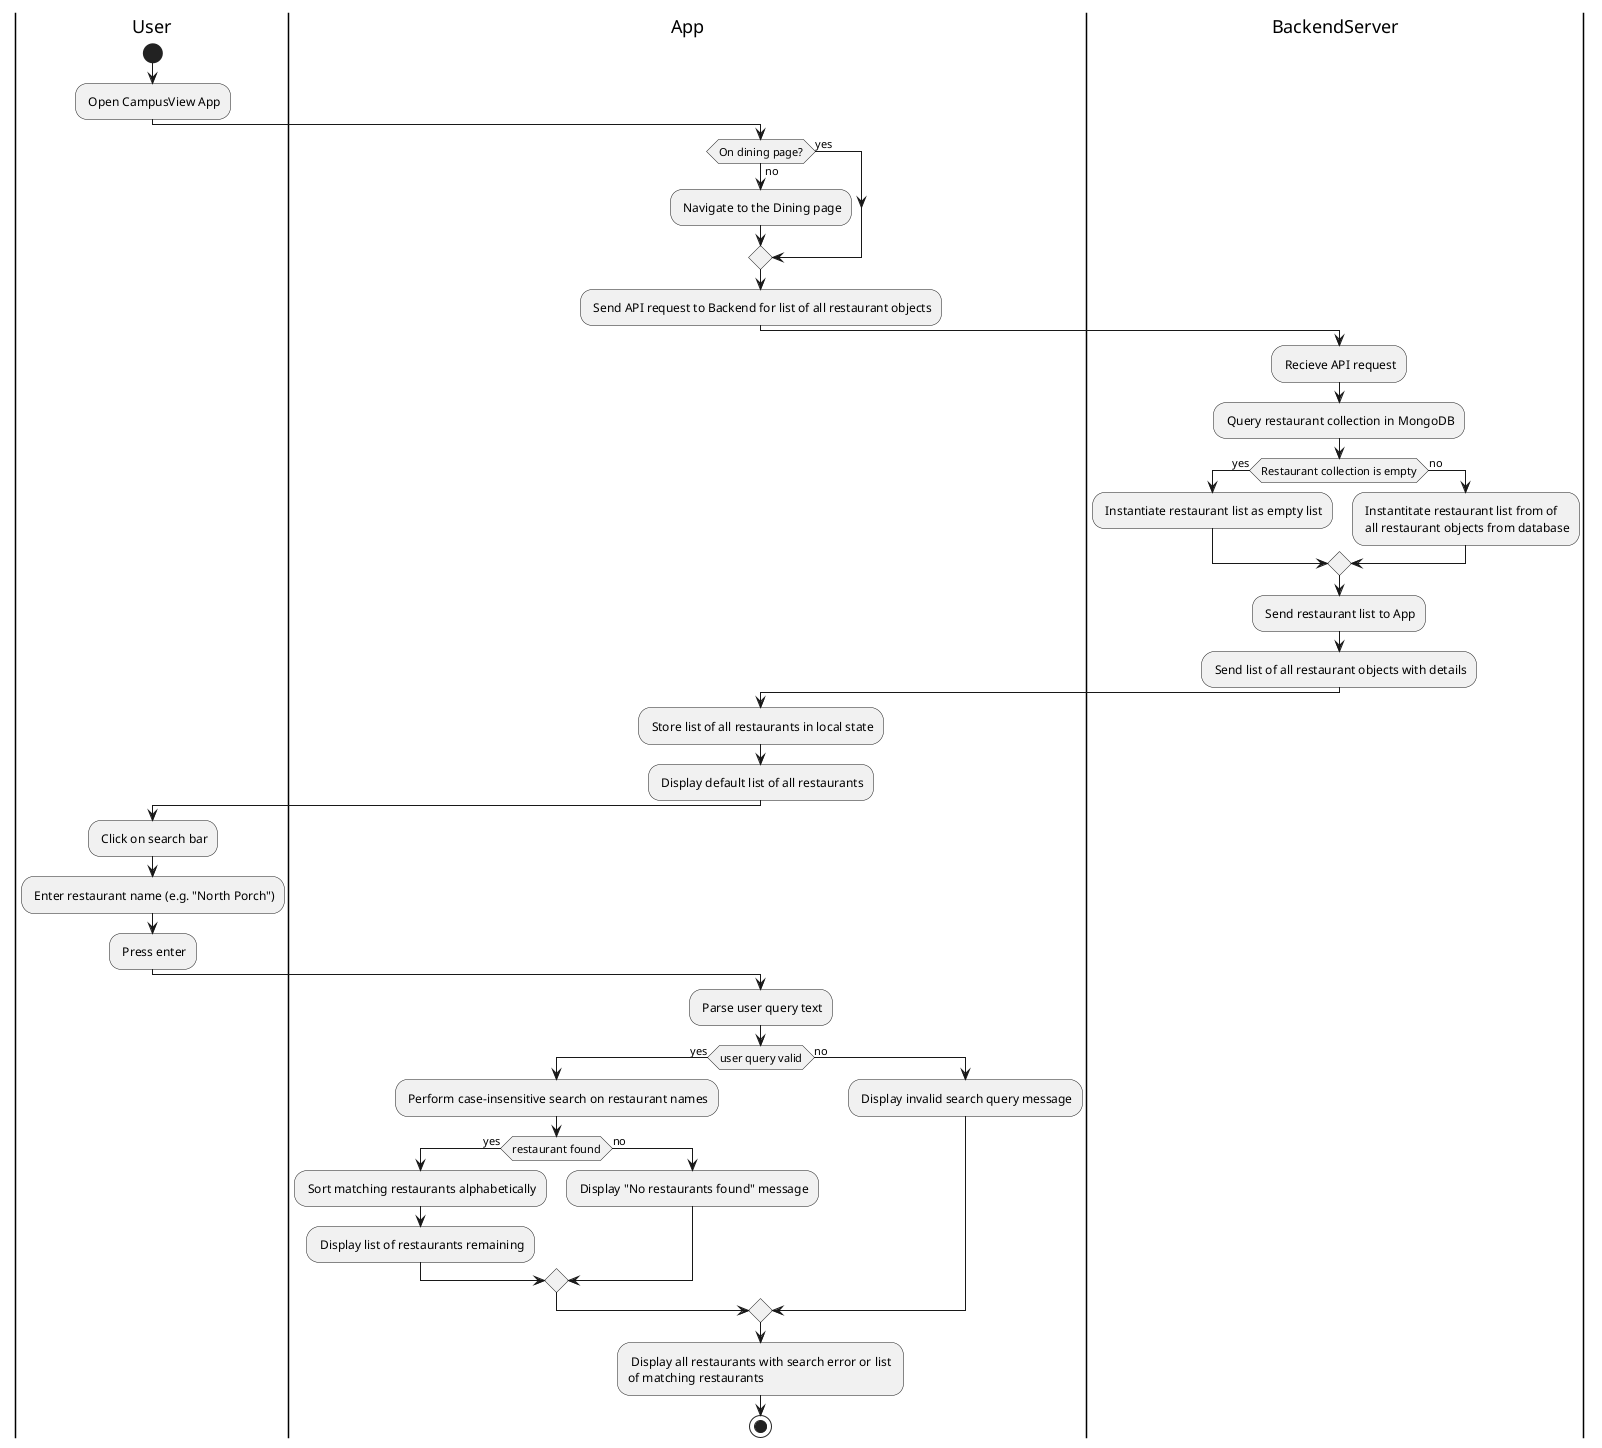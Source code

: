@startuml search_restaurant

|User|
start
: Open CampusView App;

|App|
if (On dining page?) then (yes)
else (no)
    : Navigate to the Dining page;
endif

: Send API request to Backend for list of all restaurant objects;

|BackendServer|
: Recieve API request;
: Query restaurant collection in MongoDB;
if (Restaurant collection is empty) then (yes)
    : Instantiate restaurant list as empty list;
else (no)
    : Instantitate restaurant list from of\n all restaurant objects from database;
endif
: Send restaurant list to App;
: Send list of all restaurant objects with details;

|App|
: Store list of all restaurants in local state;
: Display default list of all restaurants;

|User|
: Click on search bar;
: Enter restaurant name (e.g. "North Porch");
: Press enter;

|App|
: Parse user query text;
if (user query valid) then (yes)
    : Perform case-insensitive search on restaurant names;
    if (restaurant found) then (yes)
        : Sort matching restaurants alphabetically;
        : Display list of restaurants remaining;
    else (no)
        : Display "No restaurants found" message;
    endif
else (no)
    : Display invalid search query message;
endif

: Display all restaurants with search error or list \nof matching restaurants;
stop
@enduml